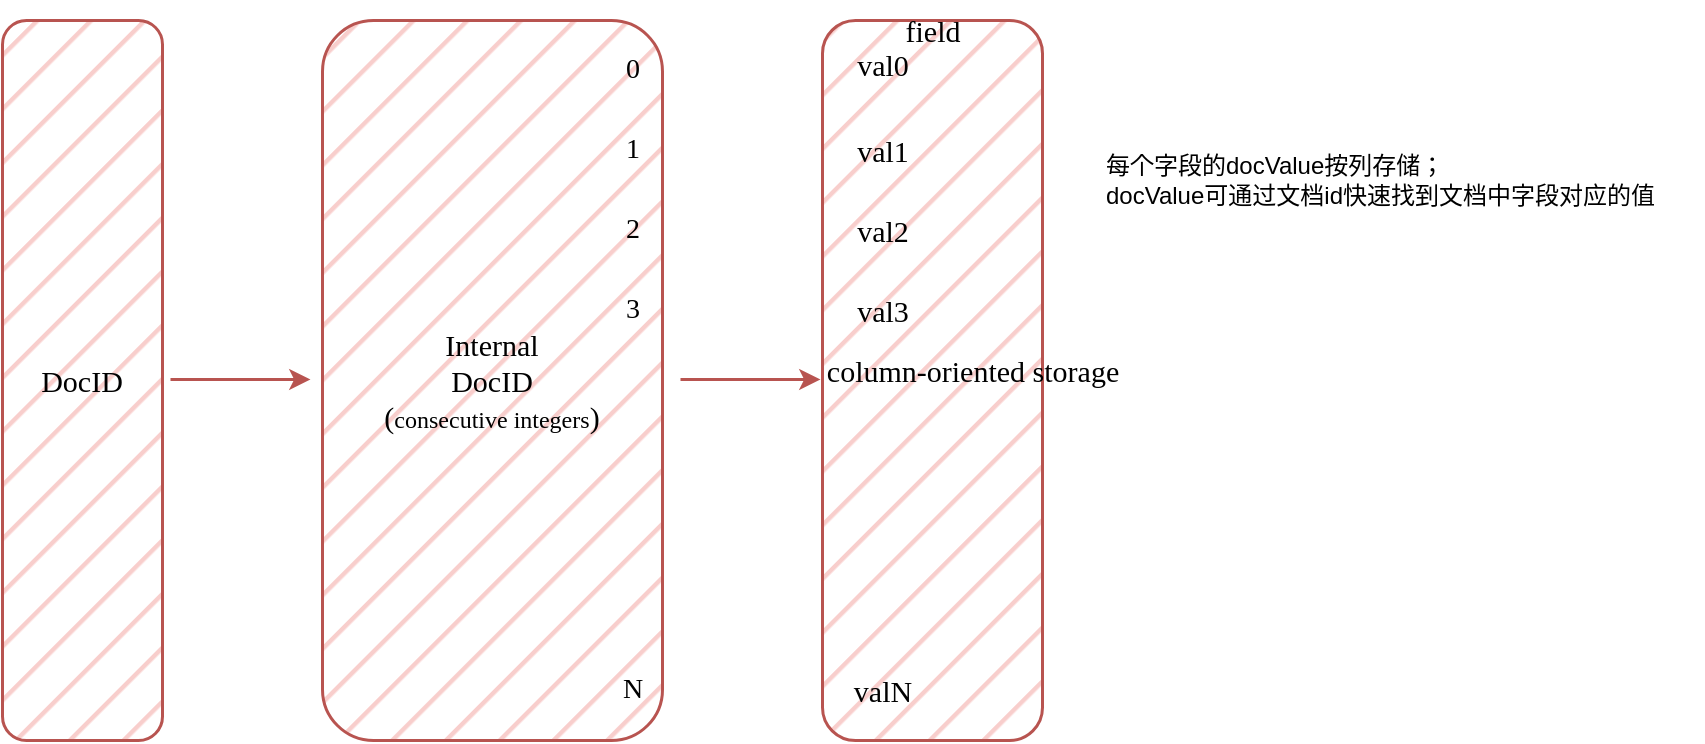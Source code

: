 <mxfile version="24.9.0">
  <diagram name="第 1 页" id="mCHr2vUuVMV0GQW4Zuwm">
    <mxGraphModel dx="1306" dy="730" grid="1" gridSize="10" guides="1" tooltips="1" connect="1" arrows="1" fold="1" page="1" pageScale="1" pageWidth="827" pageHeight="1169" math="0" shadow="0">
      <root>
        <mxCell id="0" />
        <mxCell id="1" parent="0" />
        <mxCell id="9AjZPdakFnoAqnnk93dL-1" value="&lt;font face=&quot;Comic Sans MS&quot; style=&quot;font-size: 15px;&quot;&gt;DocID&lt;/font&gt;" style="rounded=1;whiteSpace=wrap;html=1;fillColor=#f8cecc;strokeColor=#b85450;fillStyle=hatch;strokeWidth=1.5;" vertex="1" parent="1">
          <mxGeometry x="40" y="80" width="80" height="360" as="geometry" />
        </mxCell>
        <mxCell id="9AjZPdakFnoAqnnk93dL-2" value="&lt;div&gt;&lt;font face=&quot;Comic Sans MS&quot;&gt;&lt;span style=&quot;font-size: 15px;&quot;&gt;Internal&lt;/span&gt;&lt;/font&gt;&lt;/div&gt;&lt;font style=&quot;&quot;&gt;&lt;font face=&quot;Comic Sans MS&quot;&gt;&lt;span style=&quot;font-size: 15px;&quot;&gt;DocID&lt;/span&gt;&lt;/font&gt;&lt;/font&gt;&lt;div&gt;&lt;font face=&quot;Comic Sans MS&quot;&gt;&lt;span style=&quot;font-size: 15px;&quot;&gt;(&lt;/span&gt;&lt;font&gt;consecutive integers&lt;/font&gt;&lt;span style=&quot;font-size: 15px;&quot;&gt;)&lt;/span&gt;&lt;/font&gt;&lt;/div&gt;" style="rounded=1;whiteSpace=wrap;html=1;fillColor=#f8cecc;strokeColor=#b85450;fillStyle=hatch;strokeWidth=1.5;" vertex="1" parent="1">
          <mxGeometry x="200" y="80" width="170" height="360" as="geometry" />
        </mxCell>
        <mxCell id="9AjZPdakFnoAqnnk93dL-3" value="" style="endArrow=classic;html=1;rounded=0;strokeWidth=1.5;fillColor=#f8cecc;strokeColor=#b85450;" edge="1" parent="1">
          <mxGeometry width="50" height="50" relative="1" as="geometry">
            <mxPoint x="124" y="259.5" as="sourcePoint" />
            <mxPoint x="194" y="259.5" as="targetPoint" />
          </mxGeometry>
        </mxCell>
        <mxCell id="9AjZPdakFnoAqnnk93dL-5" value="" style="rounded=1;whiteSpace=wrap;html=1;fillColor=#f8cecc;strokeColor=#b85450;fillStyle=hatch;strokeWidth=1.5;" vertex="1" parent="1">
          <mxGeometry x="450" y="80" width="110" height="360" as="geometry" />
        </mxCell>
        <mxCell id="9AjZPdakFnoAqnnk93dL-6" value="&lt;font style=&quot;font-size: 15px;&quot; face=&quot;Comic Sans MS&quot;&gt;field&lt;/font&gt;" style="text;html=1;align=center;verticalAlign=middle;resizable=0;points=[];autosize=1;strokeColor=none;fillColor=none;" vertex="1" parent="1">
          <mxGeometry x="475" y="70" width="60" height="30" as="geometry" />
        </mxCell>
        <mxCell id="9AjZPdakFnoAqnnk93dL-7" value="" style="endArrow=classic;html=1;rounded=0;strokeWidth=1.5;fillColor=#f8cecc;strokeColor=#b85450;" edge="1" parent="1">
          <mxGeometry width="50" height="50" relative="1" as="geometry">
            <mxPoint x="379" y="259.5" as="sourcePoint" />
            <mxPoint x="449" y="259.5" as="targetPoint" />
          </mxGeometry>
        </mxCell>
        <mxCell id="9AjZPdakFnoAqnnk93dL-8" value="每个字段的docValue按列存储；&lt;div&gt;docValue可通过文档id快速找到文档中字段对应的值&lt;/div&gt;" style="text;html=1;align=left;verticalAlign=middle;resizable=0;points=[];autosize=1;strokeColor=none;fillColor=none;" vertex="1" parent="1">
          <mxGeometry x="590" y="140" width="300" height="40" as="geometry" />
        </mxCell>
        <mxCell id="9AjZPdakFnoAqnnk93dL-10" value="&lt;font style=&quot;font-size: 14px;&quot; face=&quot;Comic Sans MS&quot;&gt;0&lt;/font&gt;" style="text;html=1;align=center;verticalAlign=middle;resizable=0;points=[];autosize=1;strokeColor=none;fillColor=none;" vertex="1" parent="1">
          <mxGeometry x="340" y="90" width="30" height="30" as="geometry" />
        </mxCell>
        <mxCell id="9AjZPdakFnoAqnnk93dL-11" value="&lt;font style=&quot;font-size: 14px;&quot; face=&quot;Comic Sans MS&quot;&gt;1&lt;/font&gt;" style="text;html=1;align=center;verticalAlign=middle;resizable=0;points=[];autosize=1;strokeColor=none;fillColor=none;" vertex="1" parent="1">
          <mxGeometry x="340" y="130" width="30" height="30" as="geometry" />
        </mxCell>
        <mxCell id="9AjZPdakFnoAqnnk93dL-12" value="&lt;font style=&quot;font-size: 14px;&quot; face=&quot;Comic Sans MS&quot;&gt;2&lt;/font&gt;" style="text;html=1;align=center;verticalAlign=middle;resizable=0;points=[];autosize=1;strokeColor=none;fillColor=none;" vertex="1" parent="1">
          <mxGeometry x="340" y="170" width="30" height="30" as="geometry" />
        </mxCell>
        <mxCell id="9AjZPdakFnoAqnnk93dL-13" value="&lt;font style=&quot;font-size: 14px;&quot; face=&quot;Comic Sans MS&quot;&gt;3&lt;/font&gt;" style="text;html=1;align=center;verticalAlign=middle;resizable=0;points=[];autosize=1;strokeColor=none;fillColor=none;" vertex="1" parent="1">
          <mxGeometry x="340" y="210" width="30" height="30" as="geometry" />
        </mxCell>
        <mxCell id="9AjZPdakFnoAqnnk93dL-14" value="&lt;font style=&quot;font-size: 14px;&quot; face=&quot;Comic Sans MS&quot;&gt;N&lt;/font&gt;" style="text;html=1;align=center;verticalAlign=middle;resizable=0;points=[];autosize=1;strokeColor=none;fillColor=none;" vertex="1" parent="1">
          <mxGeometry x="340" y="400" width="30" height="30" as="geometry" />
        </mxCell>
        <mxCell id="9AjZPdakFnoAqnnk93dL-15" value="&lt;span style=&quot;font-family: &amp;quot;Comic Sans MS&amp;quot;; font-size: 15px; text-wrap-mode: wrap;&quot;&gt;column-oriented storage&lt;/span&gt;" style="text;html=1;align=center;verticalAlign=middle;resizable=0;points=[];autosize=1;strokeColor=none;fillColor=none;" vertex="1" parent="1">
          <mxGeometry x="430" y="240" width="190" height="30" as="geometry" />
        </mxCell>
        <mxCell id="9AjZPdakFnoAqnnk93dL-16" value="&lt;font face=&quot;Comic Sans MS&quot;&gt;&lt;span style=&quot;font-size: 15px;&quot;&gt;val0&lt;/span&gt;&lt;/font&gt;" style="text;html=1;align=center;verticalAlign=middle;resizable=0;points=[];autosize=1;strokeColor=none;fillColor=none;" vertex="1" parent="1">
          <mxGeometry x="455" y="87" width="50" height="30" as="geometry" />
        </mxCell>
        <mxCell id="9AjZPdakFnoAqnnk93dL-17" value="&lt;font face=&quot;Comic Sans MS&quot;&gt;&lt;span style=&quot;font-size: 15px;&quot;&gt;val1&lt;/span&gt;&lt;/font&gt;" style="text;html=1;align=center;verticalAlign=middle;resizable=0;points=[];autosize=1;strokeColor=none;fillColor=none;" vertex="1" parent="1">
          <mxGeometry x="455" y="130" width="50" height="30" as="geometry" />
        </mxCell>
        <mxCell id="9AjZPdakFnoAqnnk93dL-18" value="&lt;font face=&quot;Comic Sans MS&quot;&gt;&lt;span style=&quot;font-size: 15px;&quot;&gt;val2&lt;/span&gt;&lt;/font&gt;" style="text;html=1;align=center;verticalAlign=middle;resizable=0;points=[];autosize=1;strokeColor=none;fillColor=none;" vertex="1" parent="1">
          <mxGeometry x="455" y="170" width="50" height="30" as="geometry" />
        </mxCell>
        <mxCell id="9AjZPdakFnoAqnnk93dL-20" value="&lt;font face=&quot;Comic Sans MS&quot;&gt;&lt;span style=&quot;font-size: 15px;&quot;&gt;val3&lt;/span&gt;&lt;/font&gt;" style="text;html=1;align=center;verticalAlign=middle;resizable=0;points=[];autosize=1;strokeColor=none;fillColor=none;" vertex="1" parent="1">
          <mxGeometry x="455" y="210" width="50" height="30" as="geometry" />
        </mxCell>
        <mxCell id="9AjZPdakFnoAqnnk93dL-21" value="&lt;font face=&quot;Comic Sans MS&quot;&gt;&lt;span style=&quot;font-size: 15px;&quot;&gt;valN&lt;/span&gt;&lt;/font&gt;" style="text;html=1;align=center;verticalAlign=middle;resizable=0;points=[];autosize=1;strokeColor=none;fillColor=none;" vertex="1" parent="1">
          <mxGeometry x="455" y="400" width="50" height="30" as="geometry" />
        </mxCell>
      </root>
    </mxGraphModel>
  </diagram>
</mxfile>
